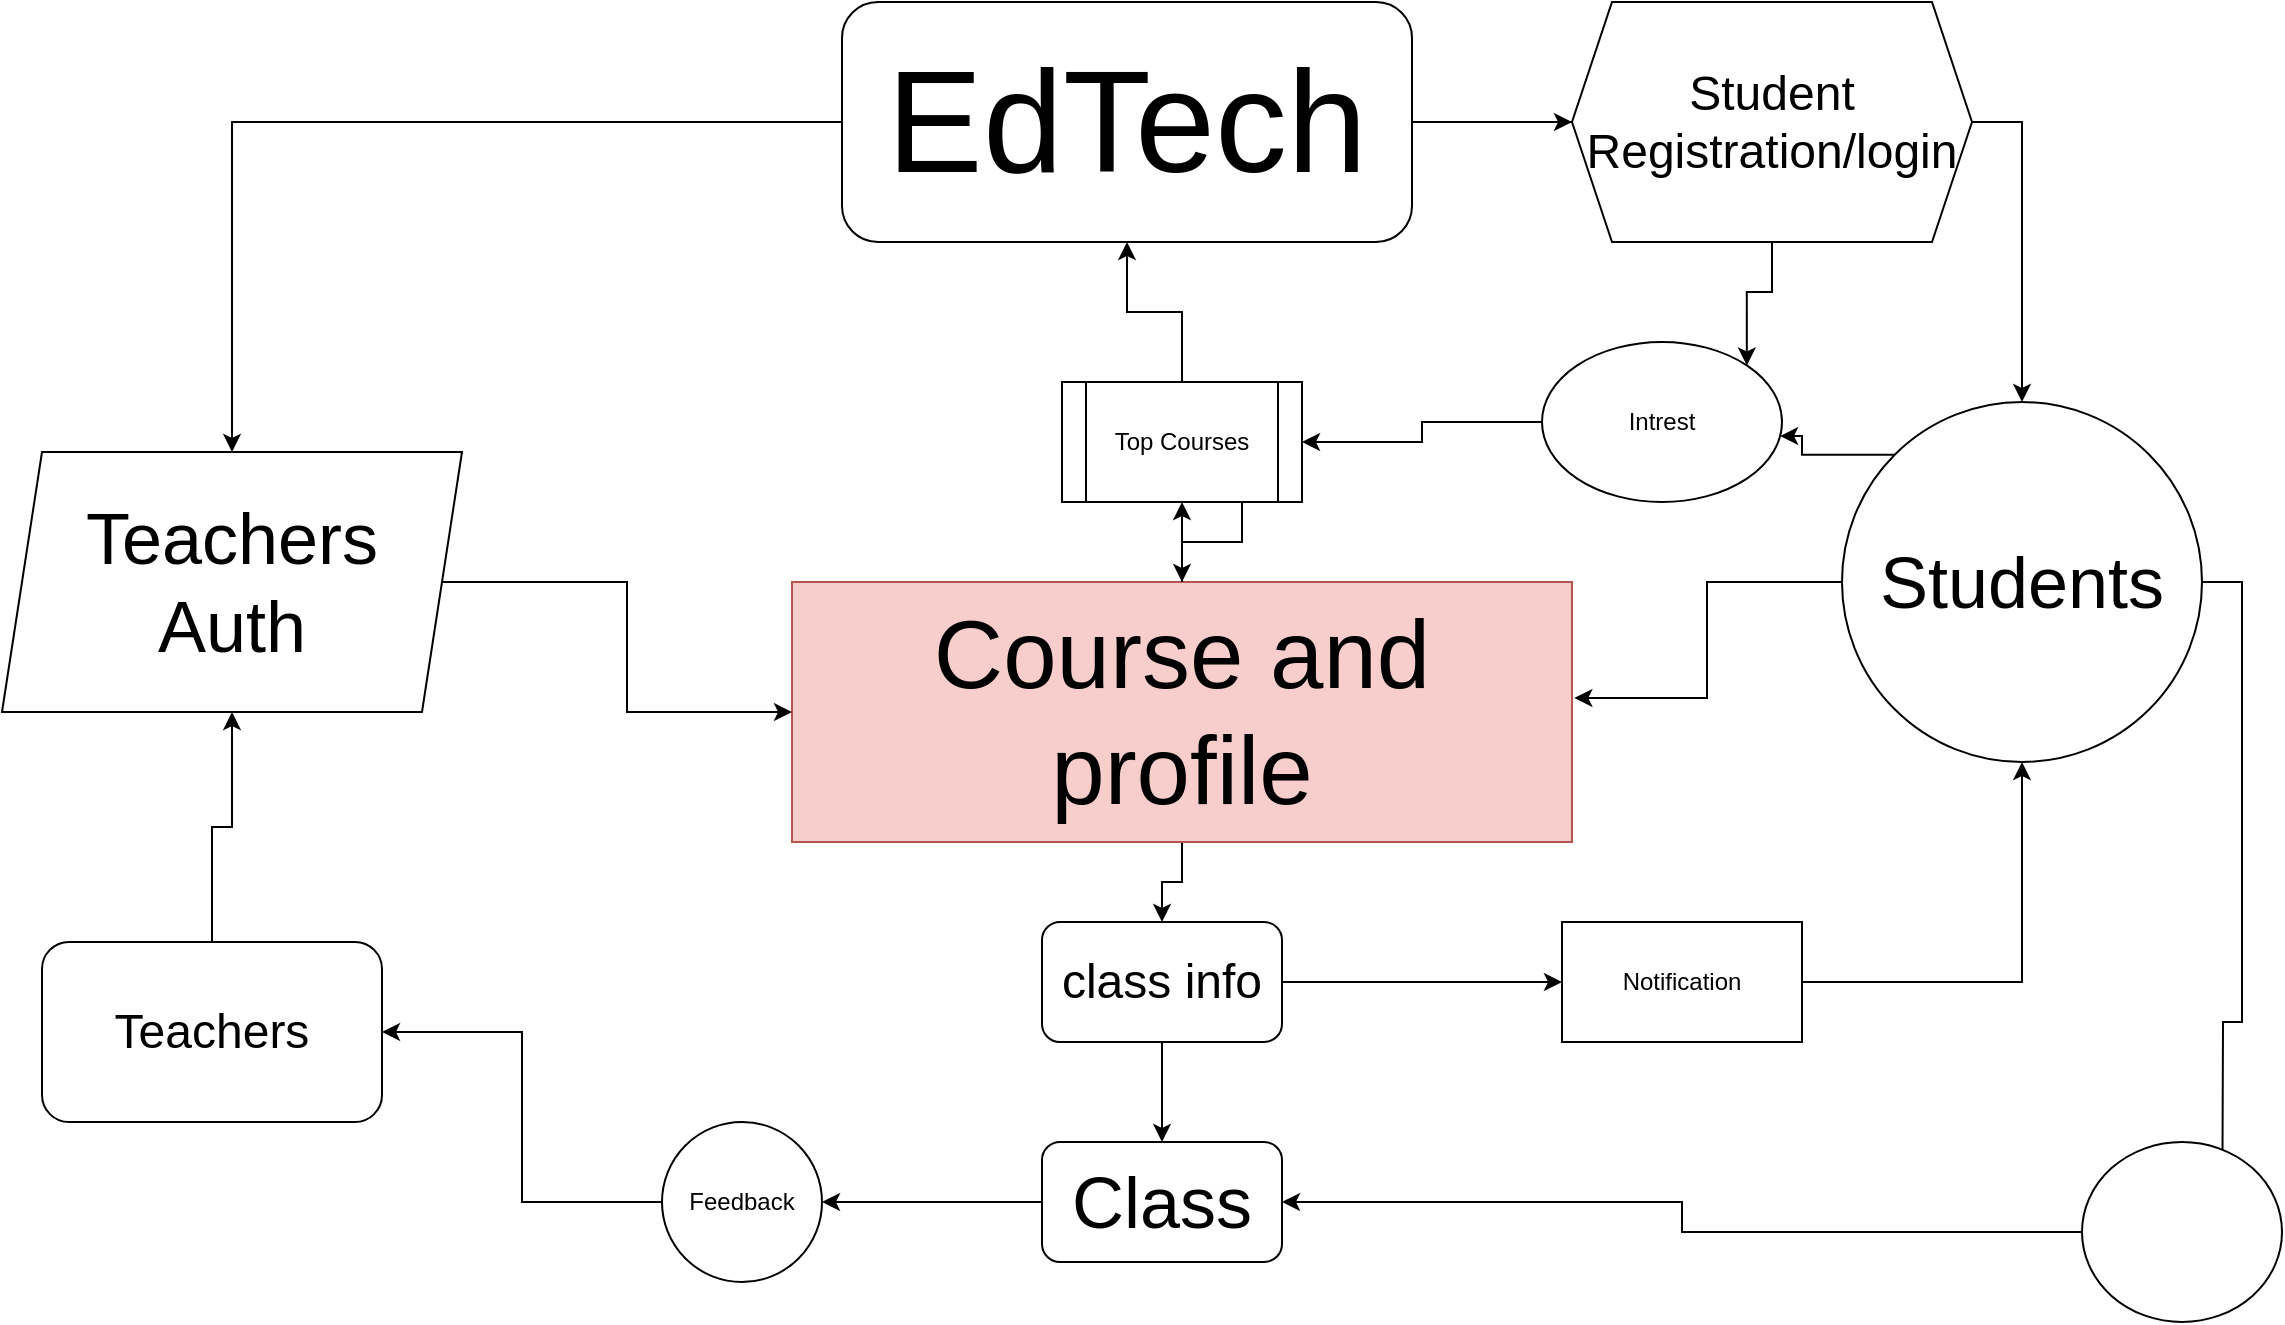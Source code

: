 <mxfile version="13.7.7" type="github">
  <diagram id="BaPviLWLpFsSW2pS7VW-" name="Page-1">
    <mxGraphModel dx="2272" dy="1900" grid="1" gridSize="10" guides="1" tooltips="1" connect="1" arrows="1" fold="1" page="1" pageScale="1" pageWidth="850" pageHeight="1100" math="0" shadow="0">
      <root>
        <mxCell id="0" />
        <mxCell id="1" parent="0" />
        <mxCell id="RF--dbbPkdeWlhnarX-A-2" style="edgeStyle=orthogonalEdgeStyle;rounded=0;orthogonalLoop=1;jettySize=auto;html=1;entryX=0.5;entryY=0;entryDx=0;entryDy=0;" edge="1" parent="1" source="RF--dbbPkdeWlhnarX-A-1" target="RF--dbbPkdeWlhnarX-A-7">
          <mxGeometry relative="1" as="geometry">
            <mxPoint x="410" y="400" as="targetPoint" />
          </mxGeometry>
        </mxCell>
        <mxCell id="RF--dbbPkdeWlhnarX-A-40" style="edgeStyle=orthogonalEdgeStyle;rounded=0;orthogonalLoop=1;jettySize=auto;html=1;entryX=0;entryY=0.5;entryDx=0;entryDy=0;" edge="1" parent="1" source="RF--dbbPkdeWlhnarX-A-1" target="RF--dbbPkdeWlhnarX-A-38">
          <mxGeometry relative="1" as="geometry" />
        </mxCell>
        <mxCell id="RF--dbbPkdeWlhnarX-A-41" style="edgeStyle=orthogonalEdgeStyle;rounded=0;orthogonalLoop=1;jettySize=auto;html=1;entryX=0.5;entryY=0;entryDx=0;entryDy=0;" edge="1" parent="1" source="RF--dbbPkdeWlhnarX-A-1" target="RF--dbbPkdeWlhnarX-A-14">
          <mxGeometry relative="1" as="geometry" />
        </mxCell>
        <mxCell id="RF--dbbPkdeWlhnarX-A-1" value="&lt;font style=&quot;font-size: 72px&quot;&gt;EdTech&lt;/font&gt;" style="rounded=1;whiteSpace=wrap;html=1;" vertex="1" parent="1">
          <mxGeometry x="120" y="-180" width="285" height="120" as="geometry" />
        </mxCell>
        <mxCell id="RF--dbbPkdeWlhnarX-A-16" style="edgeStyle=orthogonalEdgeStyle;rounded=0;orthogonalLoop=1;jettySize=auto;html=1;" edge="1" parent="1" source="RF--dbbPkdeWlhnarX-A-31" target="RF--dbbPkdeWlhnarX-A-1">
          <mxGeometry relative="1" as="geometry" />
        </mxCell>
        <mxCell id="RF--dbbPkdeWlhnarX-A-37" style="edgeStyle=orthogonalEdgeStyle;rounded=0;orthogonalLoop=1;jettySize=auto;html=1;entryX=0.5;entryY=0;entryDx=0;entryDy=0;" edge="1" parent="1" source="RF--dbbPkdeWlhnarX-A-3" target="RF--dbbPkdeWlhnarX-A-21">
          <mxGeometry relative="1" as="geometry" />
        </mxCell>
        <mxCell id="RF--dbbPkdeWlhnarX-A-3" value="&lt;font style=&quot;font-size: 48px&quot;&gt;Course and profile&lt;br&gt;&lt;/font&gt;" style="rounded=0;whiteSpace=wrap;html=1;fillColor=#f8cecc;strokeColor=#b85450;" vertex="1" parent="1">
          <mxGeometry x="95" y="110" width="390" height="130" as="geometry" />
        </mxCell>
        <mxCell id="RF--dbbPkdeWlhnarX-A-8" style="edgeStyle=orthogonalEdgeStyle;rounded=0;orthogonalLoop=1;jettySize=auto;html=1;entryX=1.003;entryY=0.446;entryDx=0;entryDy=0;entryPerimeter=0;" edge="1" parent="1" source="RF--dbbPkdeWlhnarX-A-7" target="RF--dbbPkdeWlhnarX-A-3">
          <mxGeometry relative="1" as="geometry" />
        </mxCell>
        <mxCell id="RF--dbbPkdeWlhnarX-A-28" style="edgeStyle=orthogonalEdgeStyle;rounded=0;orthogonalLoop=1;jettySize=auto;html=1;" edge="1" parent="1" source="RF--dbbPkdeWlhnarX-A-7">
          <mxGeometry relative="1" as="geometry">
            <mxPoint x="810" y="460" as="targetPoint" />
          </mxGeometry>
        </mxCell>
        <mxCell id="RF--dbbPkdeWlhnarX-A-35" style="edgeStyle=orthogonalEdgeStyle;rounded=0;orthogonalLoop=1;jettySize=auto;html=1;exitX=0;exitY=0;exitDx=0;exitDy=0;entryX=0.992;entryY=0.588;entryDx=0;entryDy=0;entryPerimeter=0;" edge="1" parent="1" source="RF--dbbPkdeWlhnarX-A-7" target="RF--dbbPkdeWlhnarX-A-33">
          <mxGeometry relative="1" as="geometry" />
        </mxCell>
        <mxCell id="RF--dbbPkdeWlhnarX-A-7" value="&lt;font style=&quot;font-size: 36px&quot;&gt;Students&lt;/font&gt;" style="ellipse;whiteSpace=wrap;html=1;aspect=fixed;" vertex="1" parent="1">
          <mxGeometry x="620" y="20" width="180" height="180" as="geometry" />
        </mxCell>
        <mxCell id="RF--dbbPkdeWlhnarX-A-20" style="edgeStyle=orthogonalEdgeStyle;rounded=0;orthogonalLoop=1;jettySize=auto;html=1;" edge="1" parent="1" source="RF--dbbPkdeWlhnarX-A-9" target="RF--dbbPkdeWlhnarX-A-17">
          <mxGeometry relative="1" as="geometry" />
        </mxCell>
        <mxCell id="RF--dbbPkdeWlhnarX-A-9" value="Feedback" style="ellipse;whiteSpace=wrap;html=1;aspect=fixed;" vertex="1" parent="1">
          <mxGeometry x="30" y="380" width="80" height="80" as="geometry" />
        </mxCell>
        <mxCell id="RF--dbbPkdeWlhnarX-A-15" style="edgeStyle=orthogonalEdgeStyle;rounded=0;orthogonalLoop=1;jettySize=auto;html=1;" edge="1" parent="1" source="RF--dbbPkdeWlhnarX-A-14" target="RF--dbbPkdeWlhnarX-A-3">
          <mxGeometry relative="1" as="geometry" />
        </mxCell>
        <mxCell id="RF--dbbPkdeWlhnarX-A-14" value="&lt;font style=&quot;font-size: 36px&quot;&gt;Teachers Auth&lt;/font&gt;" style="shape=parallelogram;perimeter=parallelogramPerimeter;whiteSpace=wrap;html=1;fixedSize=1;" vertex="1" parent="1">
          <mxGeometry x="-300" y="45" width="230" height="130" as="geometry" />
        </mxCell>
        <mxCell id="RF--dbbPkdeWlhnarX-A-18" style="edgeStyle=orthogonalEdgeStyle;rounded=0;orthogonalLoop=1;jettySize=auto;html=1;" edge="1" parent="1" source="RF--dbbPkdeWlhnarX-A-17" target="RF--dbbPkdeWlhnarX-A-14">
          <mxGeometry relative="1" as="geometry" />
        </mxCell>
        <mxCell id="RF--dbbPkdeWlhnarX-A-17" value="&lt;font style=&quot;font-size: 24px&quot;&gt;Teachers&lt;/font&gt;" style="rounded=1;whiteSpace=wrap;html=1;" vertex="1" parent="1">
          <mxGeometry x="-280" y="290" width="170" height="90" as="geometry" />
        </mxCell>
        <mxCell id="RF--dbbPkdeWlhnarX-A-22" style="edgeStyle=orthogonalEdgeStyle;rounded=0;orthogonalLoop=1;jettySize=auto;html=1;" edge="1" parent="1" source="RF--dbbPkdeWlhnarX-A-21" target="RF--dbbPkdeWlhnarX-A-23">
          <mxGeometry relative="1" as="geometry">
            <mxPoint x="460" y="320" as="targetPoint" />
          </mxGeometry>
        </mxCell>
        <mxCell id="RF--dbbPkdeWlhnarX-A-27" style="edgeStyle=orthogonalEdgeStyle;rounded=0;orthogonalLoop=1;jettySize=auto;html=1;entryX=0.5;entryY=0;entryDx=0;entryDy=0;" edge="1" parent="1" source="RF--dbbPkdeWlhnarX-A-21" target="RF--dbbPkdeWlhnarX-A-25">
          <mxGeometry relative="1" as="geometry" />
        </mxCell>
        <mxCell id="RF--dbbPkdeWlhnarX-A-21" value="&lt;font style=&quot;font-size: 24px&quot;&gt;class info&lt;/font&gt;" style="rounded=1;whiteSpace=wrap;html=1;" vertex="1" parent="1">
          <mxGeometry x="220" y="280" width="120" height="60" as="geometry" />
        </mxCell>
        <mxCell id="RF--dbbPkdeWlhnarX-A-24" style="edgeStyle=orthogonalEdgeStyle;rounded=0;orthogonalLoop=1;jettySize=auto;html=1;" edge="1" parent="1" source="RF--dbbPkdeWlhnarX-A-23" target="RF--dbbPkdeWlhnarX-A-7">
          <mxGeometry relative="1" as="geometry" />
        </mxCell>
        <mxCell id="RF--dbbPkdeWlhnarX-A-23" value="Notification&lt;br&gt;" style="rounded=0;whiteSpace=wrap;html=1;" vertex="1" parent="1">
          <mxGeometry x="480" y="280" width="120" height="60" as="geometry" />
        </mxCell>
        <mxCell id="RF--dbbPkdeWlhnarX-A-26" style="edgeStyle=orthogonalEdgeStyle;rounded=0;orthogonalLoop=1;jettySize=auto;html=1;" edge="1" parent="1" source="RF--dbbPkdeWlhnarX-A-25" target="RF--dbbPkdeWlhnarX-A-9">
          <mxGeometry relative="1" as="geometry" />
        </mxCell>
        <mxCell id="RF--dbbPkdeWlhnarX-A-25" value="&lt;font style=&quot;font-size: 36px&quot;&gt;Class&lt;/font&gt;" style="rounded=1;whiteSpace=wrap;html=1;" vertex="1" parent="1">
          <mxGeometry x="220" y="390" width="120" height="60" as="geometry" />
        </mxCell>
        <mxCell id="RF--dbbPkdeWlhnarX-A-30" style="edgeStyle=orthogonalEdgeStyle;rounded=0;orthogonalLoop=1;jettySize=auto;html=1;" edge="1" parent="1" source="RF--dbbPkdeWlhnarX-A-29" target="RF--dbbPkdeWlhnarX-A-25">
          <mxGeometry relative="1" as="geometry" />
        </mxCell>
        <mxCell id="RF--dbbPkdeWlhnarX-A-29" value="" style="ellipse;whiteSpace=wrap;html=1;" vertex="1" parent="1">
          <mxGeometry x="740" y="390" width="100" height="90" as="geometry" />
        </mxCell>
        <mxCell id="RF--dbbPkdeWlhnarX-A-36" style="edgeStyle=orthogonalEdgeStyle;rounded=0;orthogonalLoop=1;jettySize=auto;html=1;exitX=0.75;exitY=1;exitDx=0;exitDy=0;" edge="1" parent="1" source="RF--dbbPkdeWlhnarX-A-31" target="RF--dbbPkdeWlhnarX-A-3">
          <mxGeometry relative="1" as="geometry" />
        </mxCell>
        <mxCell id="RF--dbbPkdeWlhnarX-A-31" value="Top Courses&lt;br&gt;" style="shape=process;whiteSpace=wrap;html=1;backgroundOutline=1;" vertex="1" parent="1">
          <mxGeometry x="230" y="10" width="120" height="60" as="geometry" />
        </mxCell>
        <mxCell id="RF--dbbPkdeWlhnarX-A-32" style="edgeStyle=orthogonalEdgeStyle;rounded=0;orthogonalLoop=1;jettySize=auto;html=1;" edge="1" parent="1" source="RF--dbbPkdeWlhnarX-A-3" target="RF--dbbPkdeWlhnarX-A-31">
          <mxGeometry relative="1" as="geometry">
            <mxPoint x="290" y="110" as="sourcePoint" />
            <mxPoint x="290" as="targetPoint" />
          </mxGeometry>
        </mxCell>
        <mxCell id="RF--dbbPkdeWlhnarX-A-34" style="edgeStyle=orthogonalEdgeStyle;rounded=0;orthogonalLoop=1;jettySize=auto;html=1;entryX=1;entryY=0.5;entryDx=0;entryDy=0;" edge="1" parent="1" source="RF--dbbPkdeWlhnarX-A-33" target="RF--dbbPkdeWlhnarX-A-31">
          <mxGeometry relative="1" as="geometry" />
        </mxCell>
        <mxCell id="RF--dbbPkdeWlhnarX-A-33" value="Intrest" style="ellipse;whiteSpace=wrap;html=1;" vertex="1" parent="1">
          <mxGeometry x="470" y="-10" width="120" height="80" as="geometry" />
        </mxCell>
        <mxCell id="RF--dbbPkdeWlhnarX-A-39" style="edgeStyle=orthogonalEdgeStyle;rounded=0;orthogonalLoop=1;jettySize=auto;html=1;entryX=1;entryY=0;entryDx=0;entryDy=0;" edge="1" parent="1" source="RF--dbbPkdeWlhnarX-A-38" target="RF--dbbPkdeWlhnarX-A-33">
          <mxGeometry relative="1" as="geometry" />
        </mxCell>
        <mxCell id="RF--dbbPkdeWlhnarX-A-38" value="&lt;font style=&quot;font-size: 24px&quot;&gt;Student Registration/login&lt;/font&gt;" style="shape=hexagon;perimeter=hexagonPerimeter2;whiteSpace=wrap;html=1;fixedSize=1;" vertex="1" parent="1">
          <mxGeometry x="485" y="-180" width="200" height="120" as="geometry" />
        </mxCell>
      </root>
    </mxGraphModel>
  </diagram>
</mxfile>
